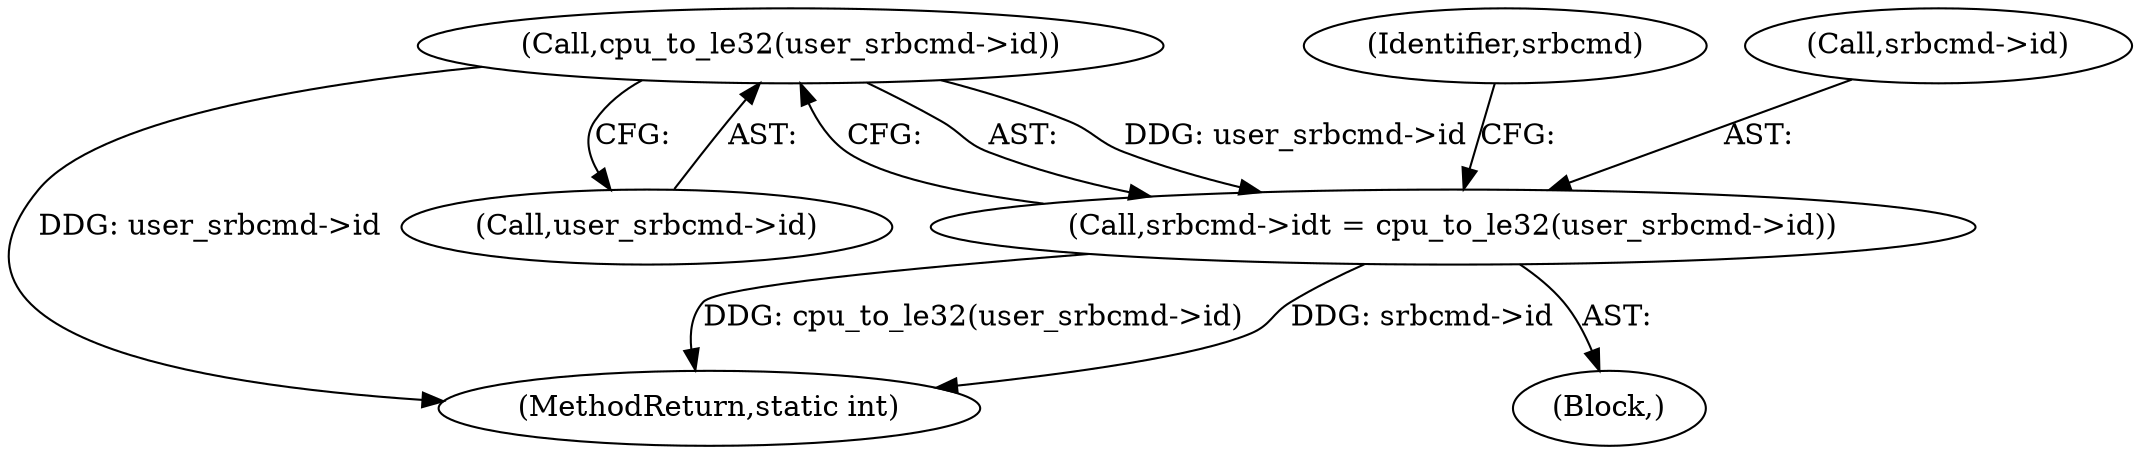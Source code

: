 digraph "0_linux_b4789b8e6be3151a955ade74872822f30e8cd914@pointer" {
"1000297" [label="(Call,cpu_to_le32(user_srbcmd->id))"];
"1000293" [label="(Call,srbcmd->id\t = cpu_to_le32(user_srbcmd->id))"];
"1000303" [label="(Identifier,srbcmd)"];
"1001477" [label="(MethodReturn,static int)"];
"1000293" [label="(Call,srbcmd->id\t = cpu_to_le32(user_srbcmd->id))"];
"1000294" [label="(Call,srbcmd->id)"];
"1000298" [label="(Call,user_srbcmd->id)"];
"1000297" [label="(Call,cpu_to_le32(user_srbcmd->id))"];
"1000118" [label="(Block,)"];
"1000297" -> "1000293"  [label="AST: "];
"1000297" -> "1000298"  [label="CFG: "];
"1000298" -> "1000297"  [label="AST: "];
"1000293" -> "1000297"  [label="CFG: "];
"1000297" -> "1001477"  [label="DDG: user_srbcmd->id"];
"1000297" -> "1000293"  [label="DDG: user_srbcmd->id"];
"1000293" -> "1000118"  [label="AST: "];
"1000294" -> "1000293"  [label="AST: "];
"1000303" -> "1000293"  [label="CFG: "];
"1000293" -> "1001477"  [label="DDG: srbcmd->id"];
"1000293" -> "1001477"  [label="DDG: cpu_to_le32(user_srbcmd->id)"];
}
